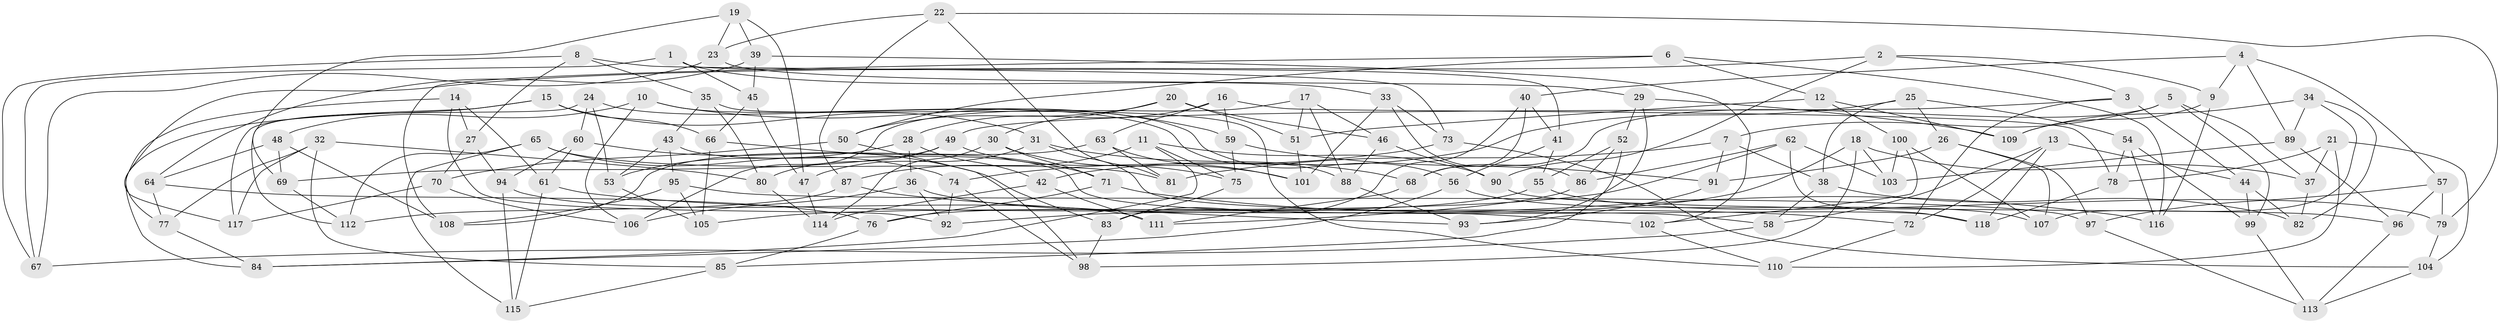// coarse degree distribution, {4: 0.40540540540540543, 6: 0.5405405405405406, 5: 0.05405405405405406}
// Generated by graph-tools (version 1.1) at 2025/52/02/27/25 19:52:27]
// undirected, 118 vertices, 236 edges
graph export_dot {
graph [start="1"]
  node [color=gray90,style=filled];
  1;
  2;
  3;
  4;
  5;
  6;
  7;
  8;
  9;
  10;
  11;
  12;
  13;
  14;
  15;
  16;
  17;
  18;
  19;
  20;
  21;
  22;
  23;
  24;
  25;
  26;
  27;
  28;
  29;
  30;
  31;
  32;
  33;
  34;
  35;
  36;
  37;
  38;
  39;
  40;
  41;
  42;
  43;
  44;
  45;
  46;
  47;
  48;
  49;
  50;
  51;
  52;
  53;
  54;
  55;
  56;
  57;
  58;
  59;
  60;
  61;
  62;
  63;
  64;
  65;
  66;
  67;
  68;
  69;
  70;
  71;
  72;
  73;
  74;
  75;
  76;
  77;
  78;
  79;
  80;
  81;
  82;
  83;
  84;
  85;
  86;
  87;
  88;
  89;
  90;
  91;
  92;
  93;
  94;
  95;
  96;
  97;
  98;
  99;
  100;
  101;
  102;
  103;
  104;
  105;
  106;
  107;
  108;
  109;
  110;
  111;
  112;
  113;
  114;
  115;
  116;
  117;
  118;
  1 -- 45;
  1 -- 41;
  1 -- 67;
  1 -- 33;
  2 -- 90;
  2 -- 3;
  2 -- 117;
  2 -- 9;
  3 -- 49;
  3 -- 72;
  3 -- 44;
  4 -- 40;
  4 -- 57;
  4 -- 89;
  4 -- 9;
  5 -- 7;
  5 -- 37;
  5 -- 68;
  5 -- 99;
  6 -- 108;
  6 -- 50;
  6 -- 12;
  6 -- 116;
  7 -- 91;
  7 -- 38;
  7 -- 81;
  8 -- 27;
  8 -- 67;
  8 -- 35;
  8 -- 73;
  9 -- 109;
  9 -- 116;
  10 -- 48;
  10 -- 59;
  10 -- 106;
  10 -- 56;
  11 -- 75;
  11 -- 84;
  11 -- 90;
  11 -- 87;
  12 -- 51;
  12 -- 109;
  12 -- 100;
  13 -- 44;
  13 -- 58;
  13 -- 118;
  13 -- 72;
  14 -- 92;
  14 -- 27;
  14 -- 61;
  14 -- 77;
  15 -- 31;
  15 -- 66;
  15 -- 84;
  15 -- 117;
  16 -- 59;
  16 -- 63;
  16 -- 28;
  16 -- 78;
  17 -- 88;
  17 -- 46;
  17 -- 51;
  17 -- 106;
  18 -- 37;
  18 -- 98;
  18 -- 103;
  18 -- 92;
  19 -- 39;
  19 -- 23;
  19 -- 69;
  19 -- 47;
  20 -- 46;
  20 -- 50;
  20 -- 30;
  20 -- 51;
  21 -- 78;
  21 -- 104;
  21 -- 110;
  21 -- 37;
  22 -- 79;
  22 -- 87;
  22 -- 81;
  22 -- 23;
  23 -- 29;
  23 -- 67;
  24 -- 53;
  24 -- 88;
  24 -- 60;
  24 -- 112;
  25 -- 26;
  25 -- 54;
  25 -- 38;
  25 -- 42;
  26 -- 107;
  26 -- 97;
  26 -- 91;
  27 -- 70;
  27 -- 94;
  28 -- 42;
  28 -- 53;
  28 -- 36;
  29 -- 52;
  29 -- 109;
  29 -- 93;
  30 -- 114;
  30 -- 101;
  30 -- 71;
  31 -- 47;
  31 -- 58;
  31 -- 68;
  32 -- 77;
  32 -- 80;
  32 -- 117;
  32 -- 85;
  33 -- 101;
  33 -- 86;
  33 -- 73;
  34 -- 109;
  34 -- 89;
  34 -- 82;
  34 -- 107;
  35 -- 80;
  35 -- 110;
  35 -- 43;
  36 -- 106;
  36 -- 92;
  36 -- 102;
  37 -- 82;
  38 -- 58;
  38 -- 82;
  39 -- 102;
  39 -- 64;
  39 -- 45;
  40 -- 41;
  40 -- 83;
  40 -- 68;
  41 -- 55;
  41 -- 56;
  42 -- 111;
  42 -- 114;
  43 -- 118;
  43 -- 53;
  43 -- 95;
  44 -- 82;
  44 -- 99;
  45 -- 66;
  45 -- 47;
  46 -- 88;
  46 -- 90;
  47 -- 114;
  48 -- 108;
  48 -- 64;
  48 -- 69;
  49 -- 80;
  49 -- 69;
  49 -- 75;
  50 -- 70;
  50 -- 98;
  51 -- 101;
  52 -- 55;
  52 -- 85;
  52 -- 86;
  53 -- 105;
  54 -- 78;
  54 -- 99;
  54 -- 116;
  55 -- 79;
  55 -- 76;
  56 -- 107;
  56 -- 84;
  57 -- 97;
  57 -- 96;
  57 -- 79;
  58 -- 67;
  59 -- 75;
  59 -- 91;
  60 -- 61;
  60 -- 94;
  60 -- 83;
  61 -- 115;
  61 -- 72;
  62 -- 105;
  62 -- 86;
  62 -- 118;
  62 -- 103;
  63 -- 108;
  63 -- 101;
  63 -- 81;
  64 -- 76;
  64 -- 77;
  65 -- 74;
  65 -- 81;
  65 -- 115;
  65 -- 112;
  66 -- 105;
  66 -- 71;
  68 -- 111;
  69 -- 112;
  70 -- 106;
  70 -- 117;
  71 -- 116;
  71 -- 76;
  72 -- 110;
  73 -- 104;
  73 -- 74;
  74 -- 92;
  74 -- 98;
  75 -- 83;
  76 -- 85;
  77 -- 84;
  78 -- 118;
  79 -- 104;
  80 -- 114;
  83 -- 98;
  85 -- 115;
  86 -- 111;
  87 -- 112;
  87 -- 93;
  88 -- 93;
  89 -- 103;
  89 -- 96;
  90 -- 96;
  91 -- 93;
  94 -- 115;
  94 -- 111;
  95 -- 108;
  95 -- 105;
  95 -- 97;
  96 -- 113;
  97 -- 113;
  99 -- 113;
  100 -- 103;
  100 -- 102;
  100 -- 107;
  102 -- 110;
  104 -- 113;
}

